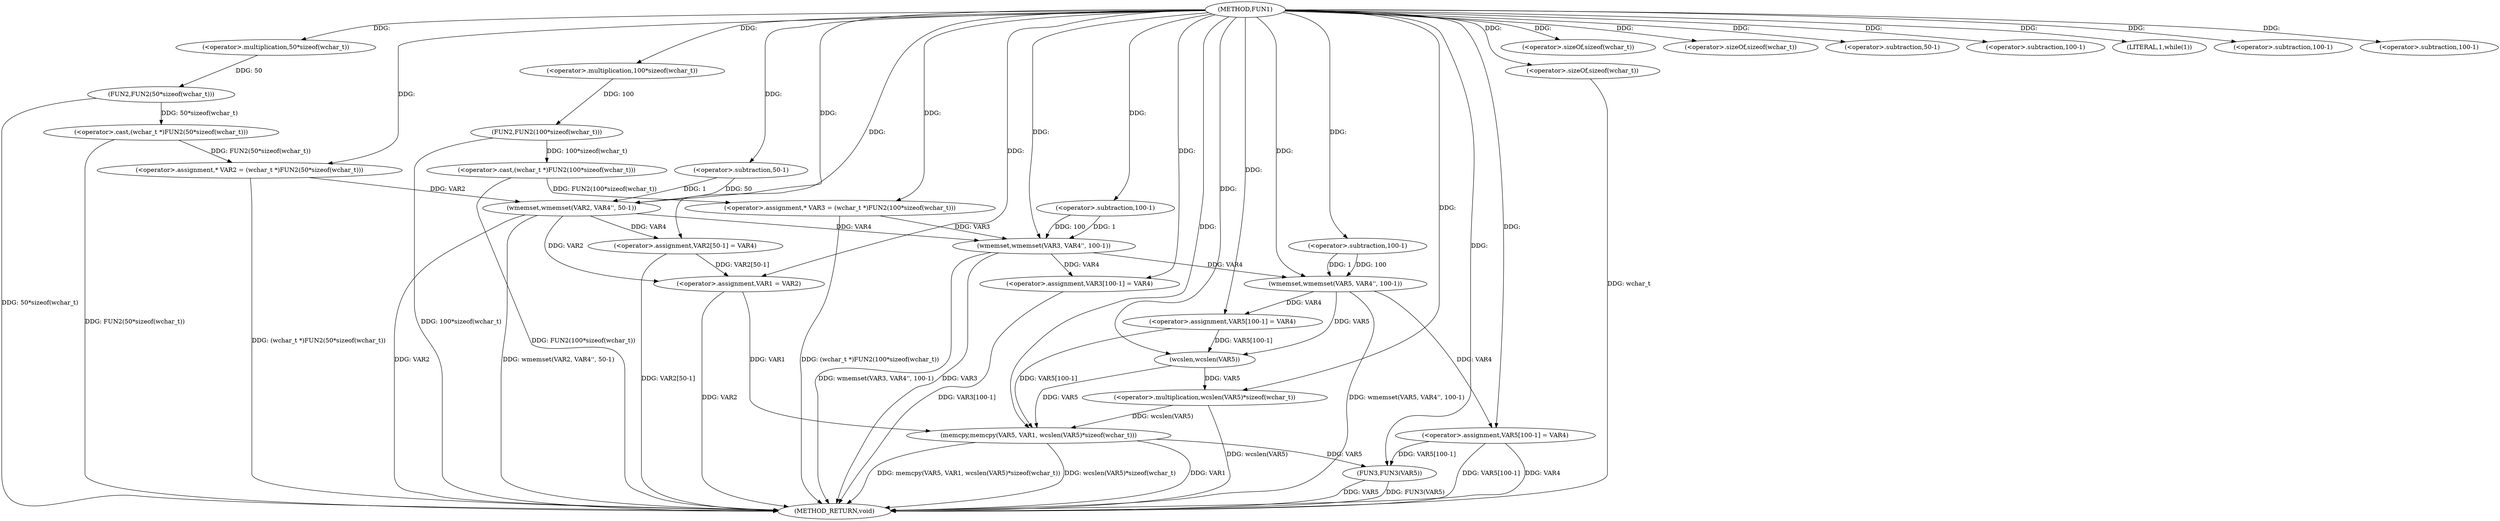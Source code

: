 digraph FUN1 {  
"1000100" [label = "(METHOD,FUN1)" ]
"1000188" [label = "(METHOD_RETURN,void)" ]
"1000104" [label = "(<operator>.assignment,* VAR2 = (wchar_t *)FUN2(50*sizeof(wchar_t)))" ]
"1000106" [label = "(<operator>.cast,(wchar_t *)FUN2(50*sizeof(wchar_t)))" ]
"1000108" [label = "(FUN2,FUN2(50*sizeof(wchar_t)))" ]
"1000109" [label = "(<operator>.multiplication,50*sizeof(wchar_t))" ]
"1000111" [label = "(<operator>.sizeOf,sizeof(wchar_t))" ]
"1000114" [label = "(<operator>.assignment,* VAR3 = (wchar_t *)FUN2(100*sizeof(wchar_t)))" ]
"1000116" [label = "(<operator>.cast,(wchar_t *)FUN2(100*sizeof(wchar_t)))" ]
"1000118" [label = "(FUN2,FUN2(100*sizeof(wchar_t)))" ]
"1000119" [label = "(<operator>.multiplication,100*sizeof(wchar_t))" ]
"1000121" [label = "(<operator>.sizeOf,sizeof(wchar_t))" ]
"1000123" [label = "(wmemset,wmemset(VAR2, VAR4'', 50-1))" ]
"1000126" [label = "(<operator>.subtraction,50-1)" ]
"1000129" [label = "(<operator>.assignment,VAR2[50-1] = VAR4)" ]
"1000132" [label = "(<operator>.subtraction,50-1)" ]
"1000136" [label = "(wmemset,wmemset(VAR3, VAR4'', 100-1))" ]
"1000139" [label = "(<operator>.subtraction,100-1)" ]
"1000142" [label = "(<operator>.assignment,VAR3[100-1] = VAR4)" ]
"1000145" [label = "(<operator>.subtraction,100-1)" ]
"1000150" [label = "(LITERAL,1,while(1))" ]
"1000152" [label = "(<operator>.assignment,VAR1 = VAR2)" ]
"1000158" [label = "(wmemset,wmemset(VAR5, VAR4'', 100-1))" ]
"1000161" [label = "(<operator>.subtraction,100-1)" ]
"1000164" [label = "(<operator>.assignment,VAR5[100-1] = VAR4)" ]
"1000167" [label = "(<operator>.subtraction,100-1)" ]
"1000171" [label = "(memcpy,memcpy(VAR5, VAR1, wcslen(VAR5)*sizeof(wchar_t)))" ]
"1000174" [label = "(<operator>.multiplication,wcslen(VAR5)*sizeof(wchar_t))" ]
"1000175" [label = "(wcslen,wcslen(VAR5))" ]
"1000177" [label = "(<operator>.sizeOf,sizeof(wchar_t))" ]
"1000179" [label = "(<operator>.assignment,VAR5[100-1] = VAR4)" ]
"1000182" [label = "(<operator>.subtraction,100-1)" ]
"1000186" [label = "(FUN3,FUN3(VAR5))" ]
  "1000106" -> "1000188"  [ label = "DDG: FUN2(50*sizeof(wchar_t))"] 
  "1000179" -> "1000188"  [ label = "DDG: VAR4"] 
  "1000179" -> "1000188"  [ label = "DDG: VAR5[100-1]"] 
  "1000116" -> "1000188"  [ label = "DDG: FUN2(100*sizeof(wchar_t))"] 
  "1000152" -> "1000188"  [ label = "DDG: VAR2"] 
  "1000171" -> "1000188"  [ label = "DDG: VAR1"] 
  "1000118" -> "1000188"  [ label = "DDG: 100*sizeof(wchar_t)"] 
  "1000114" -> "1000188"  [ label = "DDG: (wchar_t *)FUN2(100*sizeof(wchar_t))"] 
  "1000123" -> "1000188"  [ label = "DDG: VAR2"] 
  "1000177" -> "1000188"  [ label = "DDG: wchar_t"] 
  "1000129" -> "1000188"  [ label = "DDG: VAR2[50-1]"] 
  "1000186" -> "1000188"  [ label = "DDG: FUN3(VAR5)"] 
  "1000186" -> "1000188"  [ label = "DDG: VAR5"] 
  "1000123" -> "1000188"  [ label = "DDG: wmemset(VAR2, VAR4'', 50-1)"] 
  "1000158" -> "1000188"  [ label = "DDG: wmemset(VAR5, VAR4'', 100-1)"] 
  "1000142" -> "1000188"  [ label = "DDG: VAR3[100-1]"] 
  "1000136" -> "1000188"  [ label = "DDG: wmemset(VAR3, VAR4'', 100-1)"] 
  "1000171" -> "1000188"  [ label = "DDG: memcpy(VAR5, VAR1, wcslen(VAR5)*sizeof(wchar_t))"] 
  "1000171" -> "1000188"  [ label = "DDG: wcslen(VAR5)*sizeof(wchar_t)"] 
  "1000136" -> "1000188"  [ label = "DDG: VAR3"] 
  "1000104" -> "1000188"  [ label = "DDG: (wchar_t *)FUN2(50*sizeof(wchar_t))"] 
  "1000174" -> "1000188"  [ label = "DDG: wcslen(VAR5)"] 
  "1000108" -> "1000188"  [ label = "DDG: 50*sizeof(wchar_t)"] 
  "1000106" -> "1000104"  [ label = "DDG: FUN2(50*sizeof(wchar_t))"] 
  "1000100" -> "1000104"  [ label = "DDG: "] 
  "1000108" -> "1000106"  [ label = "DDG: 50*sizeof(wchar_t)"] 
  "1000109" -> "1000108"  [ label = "DDG: 50"] 
  "1000100" -> "1000109"  [ label = "DDG: "] 
  "1000100" -> "1000111"  [ label = "DDG: "] 
  "1000116" -> "1000114"  [ label = "DDG: FUN2(100*sizeof(wchar_t))"] 
  "1000100" -> "1000114"  [ label = "DDG: "] 
  "1000118" -> "1000116"  [ label = "DDG: 100*sizeof(wchar_t)"] 
  "1000119" -> "1000118"  [ label = "DDG: 100"] 
  "1000100" -> "1000119"  [ label = "DDG: "] 
  "1000100" -> "1000121"  [ label = "DDG: "] 
  "1000104" -> "1000123"  [ label = "DDG: VAR2"] 
  "1000100" -> "1000123"  [ label = "DDG: "] 
  "1000126" -> "1000123"  [ label = "DDG: 50"] 
  "1000126" -> "1000123"  [ label = "DDG: 1"] 
  "1000100" -> "1000126"  [ label = "DDG: "] 
  "1000123" -> "1000129"  [ label = "DDG: VAR4"] 
  "1000100" -> "1000129"  [ label = "DDG: "] 
  "1000100" -> "1000132"  [ label = "DDG: "] 
  "1000114" -> "1000136"  [ label = "DDG: VAR3"] 
  "1000100" -> "1000136"  [ label = "DDG: "] 
  "1000123" -> "1000136"  [ label = "DDG: VAR4"] 
  "1000139" -> "1000136"  [ label = "DDG: 100"] 
  "1000139" -> "1000136"  [ label = "DDG: 1"] 
  "1000100" -> "1000139"  [ label = "DDG: "] 
  "1000136" -> "1000142"  [ label = "DDG: VAR4"] 
  "1000100" -> "1000142"  [ label = "DDG: "] 
  "1000100" -> "1000145"  [ label = "DDG: "] 
  "1000100" -> "1000150"  [ label = "DDG: "] 
  "1000129" -> "1000152"  [ label = "DDG: VAR2[50-1]"] 
  "1000123" -> "1000152"  [ label = "DDG: VAR2"] 
  "1000100" -> "1000152"  [ label = "DDG: "] 
  "1000100" -> "1000158"  [ label = "DDG: "] 
  "1000136" -> "1000158"  [ label = "DDG: VAR4"] 
  "1000161" -> "1000158"  [ label = "DDG: 100"] 
  "1000161" -> "1000158"  [ label = "DDG: 1"] 
  "1000100" -> "1000161"  [ label = "DDG: "] 
  "1000158" -> "1000164"  [ label = "DDG: VAR4"] 
  "1000100" -> "1000164"  [ label = "DDG: "] 
  "1000100" -> "1000167"  [ label = "DDG: "] 
  "1000175" -> "1000171"  [ label = "DDG: VAR5"] 
  "1000164" -> "1000171"  [ label = "DDG: VAR5[100-1]"] 
  "1000100" -> "1000171"  [ label = "DDG: "] 
  "1000152" -> "1000171"  [ label = "DDG: VAR1"] 
  "1000174" -> "1000171"  [ label = "DDG: wcslen(VAR5)"] 
  "1000175" -> "1000174"  [ label = "DDG: VAR5"] 
  "1000158" -> "1000175"  [ label = "DDG: VAR5"] 
  "1000164" -> "1000175"  [ label = "DDG: VAR5[100-1]"] 
  "1000100" -> "1000175"  [ label = "DDG: "] 
  "1000100" -> "1000174"  [ label = "DDG: "] 
  "1000100" -> "1000177"  [ label = "DDG: "] 
  "1000100" -> "1000179"  [ label = "DDG: "] 
  "1000158" -> "1000179"  [ label = "DDG: VAR4"] 
  "1000100" -> "1000182"  [ label = "DDG: "] 
  "1000171" -> "1000186"  [ label = "DDG: VAR5"] 
  "1000179" -> "1000186"  [ label = "DDG: VAR5[100-1]"] 
  "1000100" -> "1000186"  [ label = "DDG: "] 
}
